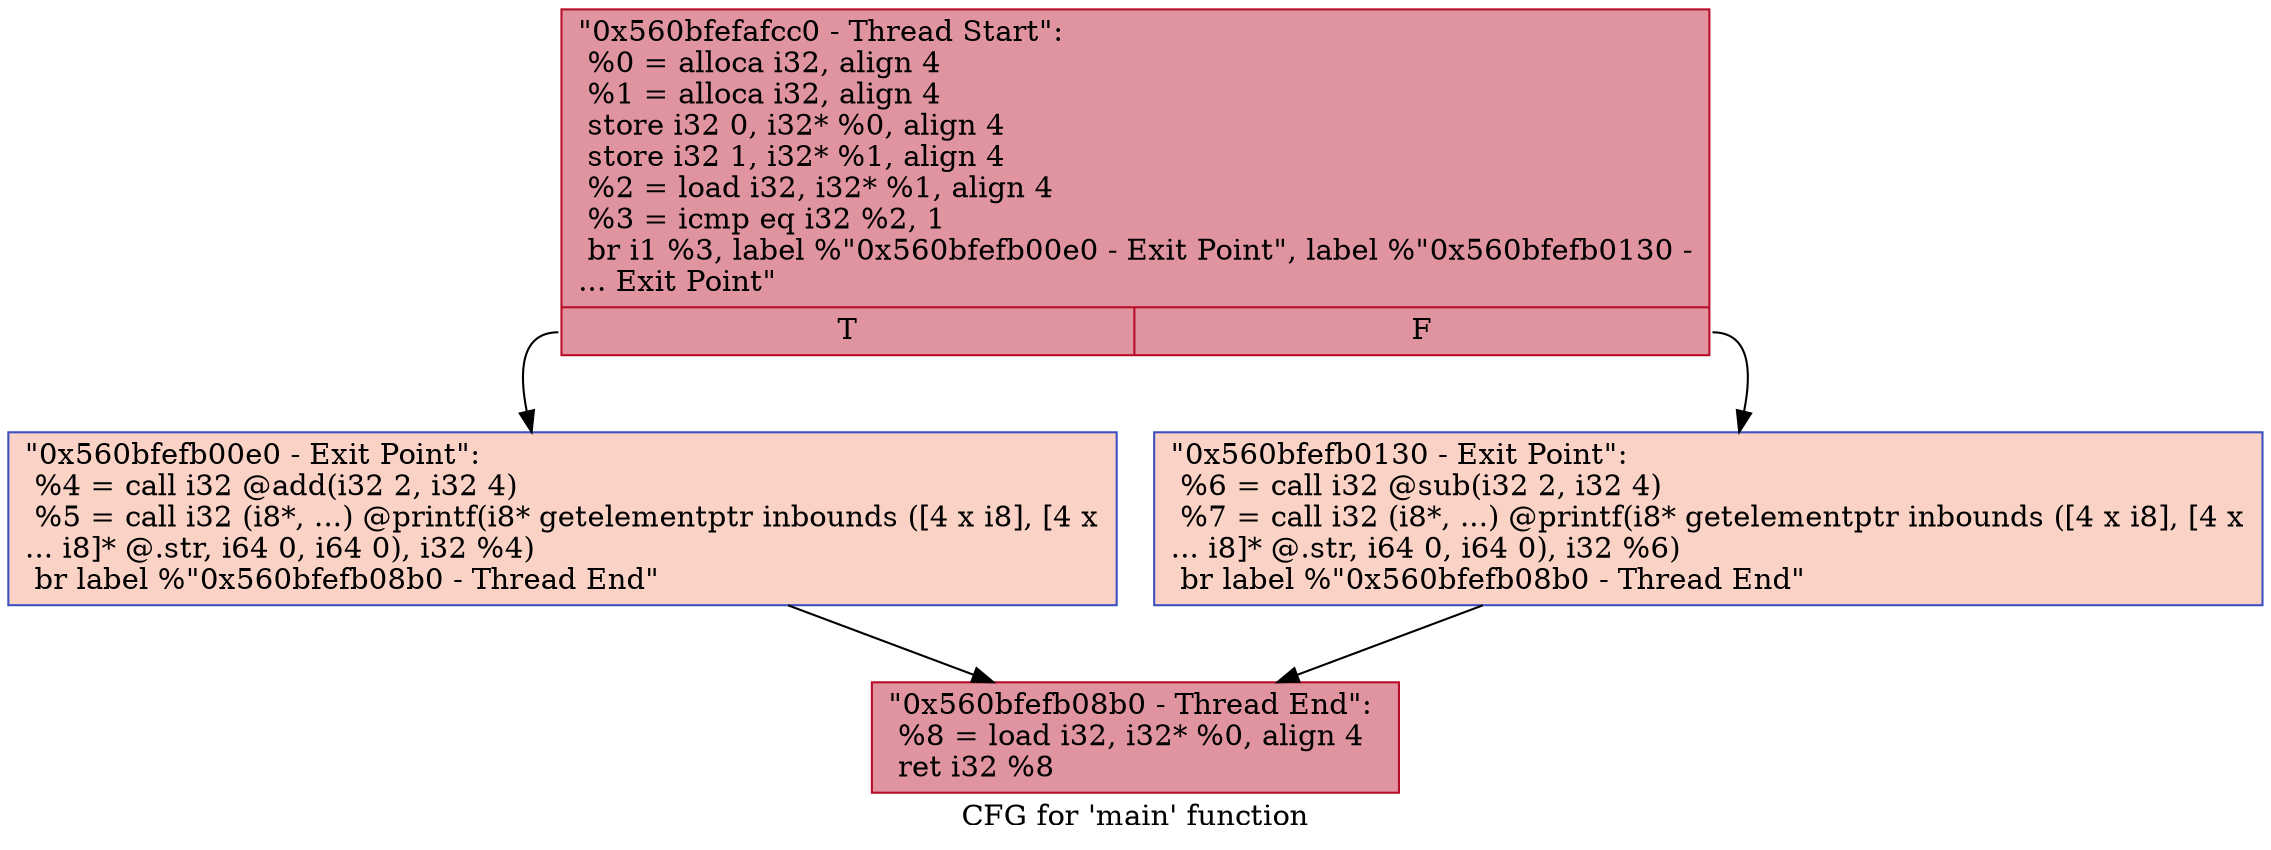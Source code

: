 digraph "CFG for 'main' function" {
	label="CFG for 'main' function";

	Node0x560bfefafcc0 [shape=record,color="#b70d28ff", style=filled, fillcolor="#b70d2870",label="{\"0x560bfefafcc0 - Thread Start\":\l  %0 = alloca i32, align 4\l  %1 = alloca i32, align 4\l  store i32 0, i32* %0, align 4\l  store i32 1, i32* %1, align 4\l  %2 = load i32, i32* %1, align 4\l  %3 = icmp eq i32 %2, 1\l  br i1 %3, label %\"0x560bfefb00e0 - Exit Point\", label %\"0x560bfefb0130 -\l... Exit Point\"\l|{<s0>T|<s1>F}}"];
	Node0x560bfefafcc0:s0 -> Node0x560bfefb00e0;
	Node0x560bfefafcc0:s1 -> Node0x560bfefb0130;
	Node0x560bfefb00e0 [shape=record,color="#3d50c3ff", style=filled, fillcolor="#f59c7d70",label="{\"0x560bfefb00e0 - Exit Point\":                    \l  %4 = call i32 @add(i32 2, i32 4)\l  %5 = call i32 (i8*, ...) @printf(i8* getelementptr inbounds ([4 x i8], [4 x\l... i8]* @.str, i64 0, i64 0), i32 %4)\l  br label %\"0x560bfefb08b0 - Thread End\"\l}"];
	Node0x560bfefb00e0 -> Node0x560bfefb08b0;
	Node0x560bfefb0130 [shape=record,color="#3d50c3ff", style=filled, fillcolor="#f59c7d70",label="{\"0x560bfefb0130 - Exit Point\":                    \l  %6 = call i32 @sub(i32 2, i32 4)\l  %7 = call i32 (i8*, ...) @printf(i8* getelementptr inbounds ([4 x i8], [4 x\l... i8]* @.str, i64 0, i64 0), i32 %6)\l  br label %\"0x560bfefb08b0 - Thread End\"\l}"];
	Node0x560bfefb0130 -> Node0x560bfefb08b0;
	Node0x560bfefb08b0 [shape=record,color="#b70d28ff", style=filled, fillcolor="#b70d2870",label="{\"0x560bfefb08b0 - Thread End\":                    \l  %8 = load i32, i32* %0, align 4\l  ret i32 %8\l}"];
}
